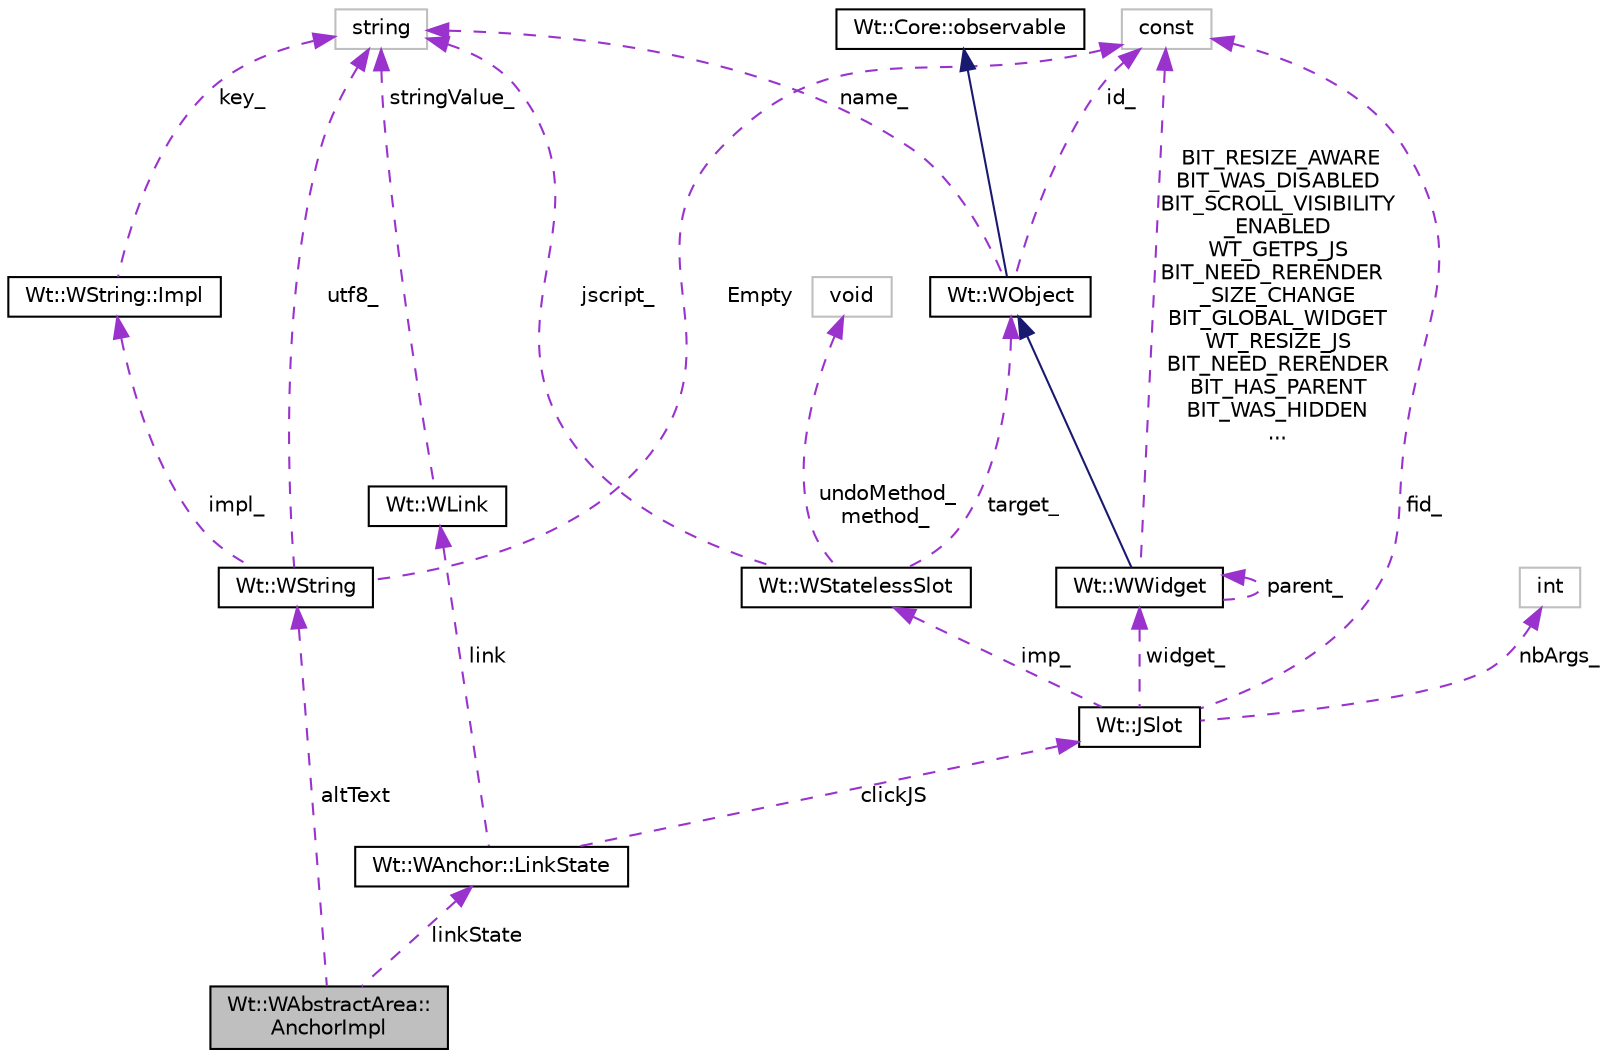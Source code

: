 digraph "Wt::WAbstractArea::AnchorImpl"
{
 // LATEX_PDF_SIZE
  edge [fontname="Helvetica",fontsize="10",labelfontname="Helvetica",labelfontsize="10"];
  node [fontname="Helvetica",fontsize="10",shape=record];
  Node1 [label="Wt::WAbstractArea::\lAnchorImpl",height=0.2,width=0.4,color="black", fillcolor="grey75", style="filled", fontcolor="black",tooltip=" "];
  Node2 -> Node1 [dir="back",color="darkorchid3",fontsize="10",style="dashed",label=" altText" ,fontname="Helvetica"];
  Node2 [label="Wt::WString",height=0.2,width=0.4,color="black", fillcolor="white", style="filled",URL="$classWt_1_1WString.html",tooltip="A value class which describes a locale-aware unicode string."];
  Node3 -> Node2 [dir="back",color="darkorchid3",fontsize="10",style="dashed",label=" impl_" ,fontname="Helvetica"];
  Node3 [label="Wt::WString::Impl",height=0.2,width=0.4,color="black", fillcolor="white", style="filled",URL="$structWt_1_1WString_1_1Impl.html",tooltip=" "];
  Node4 -> Node3 [dir="back",color="darkorchid3",fontsize="10",style="dashed",label=" key_" ,fontname="Helvetica"];
  Node4 [label="string",height=0.2,width=0.4,color="grey75", fillcolor="white", style="filled",tooltip=" "];
  Node4 -> Node2 [dir="back",color="darkorchid3",fontsize="10",style="dashed",label=" utf8_" ,fontname="Helvetica"];
  Node5 -> Node2 [dir="back",color="darkorchid3",fontsize="10",style="dashed",label=" Empty" ,fontname="Helvetica"];
  Node5 [label="const",height=0.2,width=0.4,color="grey75", fillcolor="white", style="filled",tooltip=" "];
  Node6 -> Node1 [dir="back",color="darkorchid3",fontsize="10",style="dashed",label=" linkState" ,fontname="Helvetica"];
  Node6 [label="Wt::WAnchor::LinkState",height=0.2,width=0.4,color="black", fillcolor="white", style="filled",URL="$structWt_1_1WAnchor_1_1LinkState.html",tooltip=" "];
  Node7 -> Node6 [dir="back",color="darkorchid3",fontsize="10",style="dashed",label=" clickJS" ,fontname="Helvetica"];
  Node7 [label="Wt::JSlot",height=0.2,width=0.4,color="black", fillcolor="white", style="filled",URL="$classWt_1_1JSlot.html",tooltip="A slot that is only implemented in client side JavaScript code."];
  Node8 -> Node7 [dir="back",color="darkorchid3",fontsize="10",style="dashed",label=" imp_" ,fontname="Helvetica"];
  Node8 [label="Wt::WStatelessSlot",height=0.2,width=0.4,color="black", fillcolor="white", style="filled",URL="$classWt_1_1WStatelessSlot.html",tooltip=" "];
  Node9 -> Node8 [dir="back",color="darkorchid3",fontsize="10",style="dashed",label=" target_" ,fontname="Helvetica"];
  Node9 [label="Wt::WObject",height=0.2,width=0.4,color="black", fillcolor="white", style="filled",URL="$classWt_1_1WObject.html",tooltip="A base class for objects that participate in the signal/slot system."];
  Node10 -> Node9 [dir="back",color="midnightblue",fontsize="10",style="solid",fontname="Helvetica"];
  Node10 [label="Wt::Core::observable",height=0.2,width=0.4,color="black", fillcolor="white", style="filled",URL="$classWt_1_1Core_1_1observable.html",tooltip="A base class for objects whose life-time can be tracked."];
  Node4 -> Node9 [dir="back",color="darkorchid3",fontsize="10",style="dashed",label=" name_" ,fontname="Helvetica"];
  Node5 -> Node9 [dir="back",color="darkorchid3",fontsize="10",style="dashed",label=" id_" ,fontname="Helvetica"];
  Node11 -> Node8 [dir="back",color="darkorchid3",fontsize="10",style="dashed",label=" undoMethod_\nmethod_" ,fontname="Helvetica"];
  Node11 [label="void",height=0.2,width=0.4,color="grey75", fillcolor="white", style="filled",tooltip=" "];
  Node4 -> Node8 [dir="back",color="darkorchid3",fontsize="10",style="dashed",label=" jscript_" ,fontname="Helvetica"];
  Node12 -> Node7 [dir="back",color="darkorchid3",fontsize="10",style="dashed",label=" nbArgs_" ,fontname="Helvetica"];
  Node12 [label="int",height=0.2,width=0.4,color="grey75", fillcolor="white", style="filled",tooltip=" "];
  Node13 -> Node7 [dir="back",color="darkorchid3",fontsize="10",style="dashed",label=" widget_" ,fontname="Helvetica"];
  Node13 [label="Wt::WWidget",height=0.2,width=0.4,color="black", fillcolor="white", style="filled",URL="$classWt_1_1WWidget.html",tooltip="The abstract base class for a user-interface component."];
  Node9 -> Node13 [dir="back",color="midnightblue",fontsize="10",style="solid",fontname="Helvetica"];
  Node13 -> Node13 [dir="back",color="darkorchid3",fontsize="10",style="dashed",label=" parent_" ,fontname="Helvetica"];
  Node5 -> Node13 [dir="back",color="darkorchid3",fontsize="10",style="dashed",label=" BIT_RESIZE_AWARE\nBIT_WAS_DISABLED\nBIT_SCROLL_VISIBILITY\l_ENABLED\nWT_GETPS_JS\nBIT_NEED_RERENDER\l_SIZE_CHANGE\nBIT_GLOBAL_WIDGET\nWT_RESIZE_JS\nBIT_NEED_RERENDER\nBIT_HAS_PARENT\nBIT_WAS_HIDDEN\n..." ,fontname="Helvetica"];
  Node5 -> Node7 [dir="back",color="darkorchid3",fontsize="10",style="dashed",label=" fid_" ,fontname="Helvetica"];
  Node14 -> Node6 [dir="back",color="darkorchid3",fontsize="10",style="dashed",label=" link" ,fontname="Helvetica"];
  Node14 [label="Wt::WLink",height=0.2,width=0.4,color="black", fillcolor="white", style="filled",URL="$classWt_1_1WLink.html",tooltip="A value class that defines a hyperlink target."];
  Node4 -> Node14 [dir="back",color="darkorchid3",fontsize="10",style="dashed",label=" stringValue_" ,fontname="Helvetica"];
}
